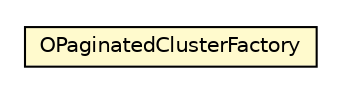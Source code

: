 #!/usr/local/bin/dot
#
# Class diagram 
# Generated by UMLGraph version R5_6-24-gf6e263 (http://www.umlgraph.org/)
#

digraph G {
	edge [fontname="Helvetica",fontsize=10,labelfontname="Helvetica",labelfontsize=10];
	node [fontname="Helvetica",fontsize=10,shape=plaintext];
	nodesep=0.25;
	ranksep=0.5;
	// com.orientechnologies.orient.core.storage.impl.local.paginated.wal.OPaginatedClusterFactory
	c4910363 [label=<<table title="com.orientechnologies.orient.core.storage.impl.local.paginated.wal.OPaginatedClusterFactory" border="0" cellborder="1" cellspacing="0" cellpadding="2" port="p" bgcolor="lemonChiffon" href="./OPaginatedClusterFactory.html">
		<tr><td><table border="0" cellspacing="0" cellpadding="1">
<tr><td align="center" balign="center"> OPaginatedClusterFactory </td></tr>
		</table></td></tr>
		</table>>, URL="./OPaginatedClusterFactory.html", fontname="Helvetica", fontcolor="black", fontsize=10.0];
}

